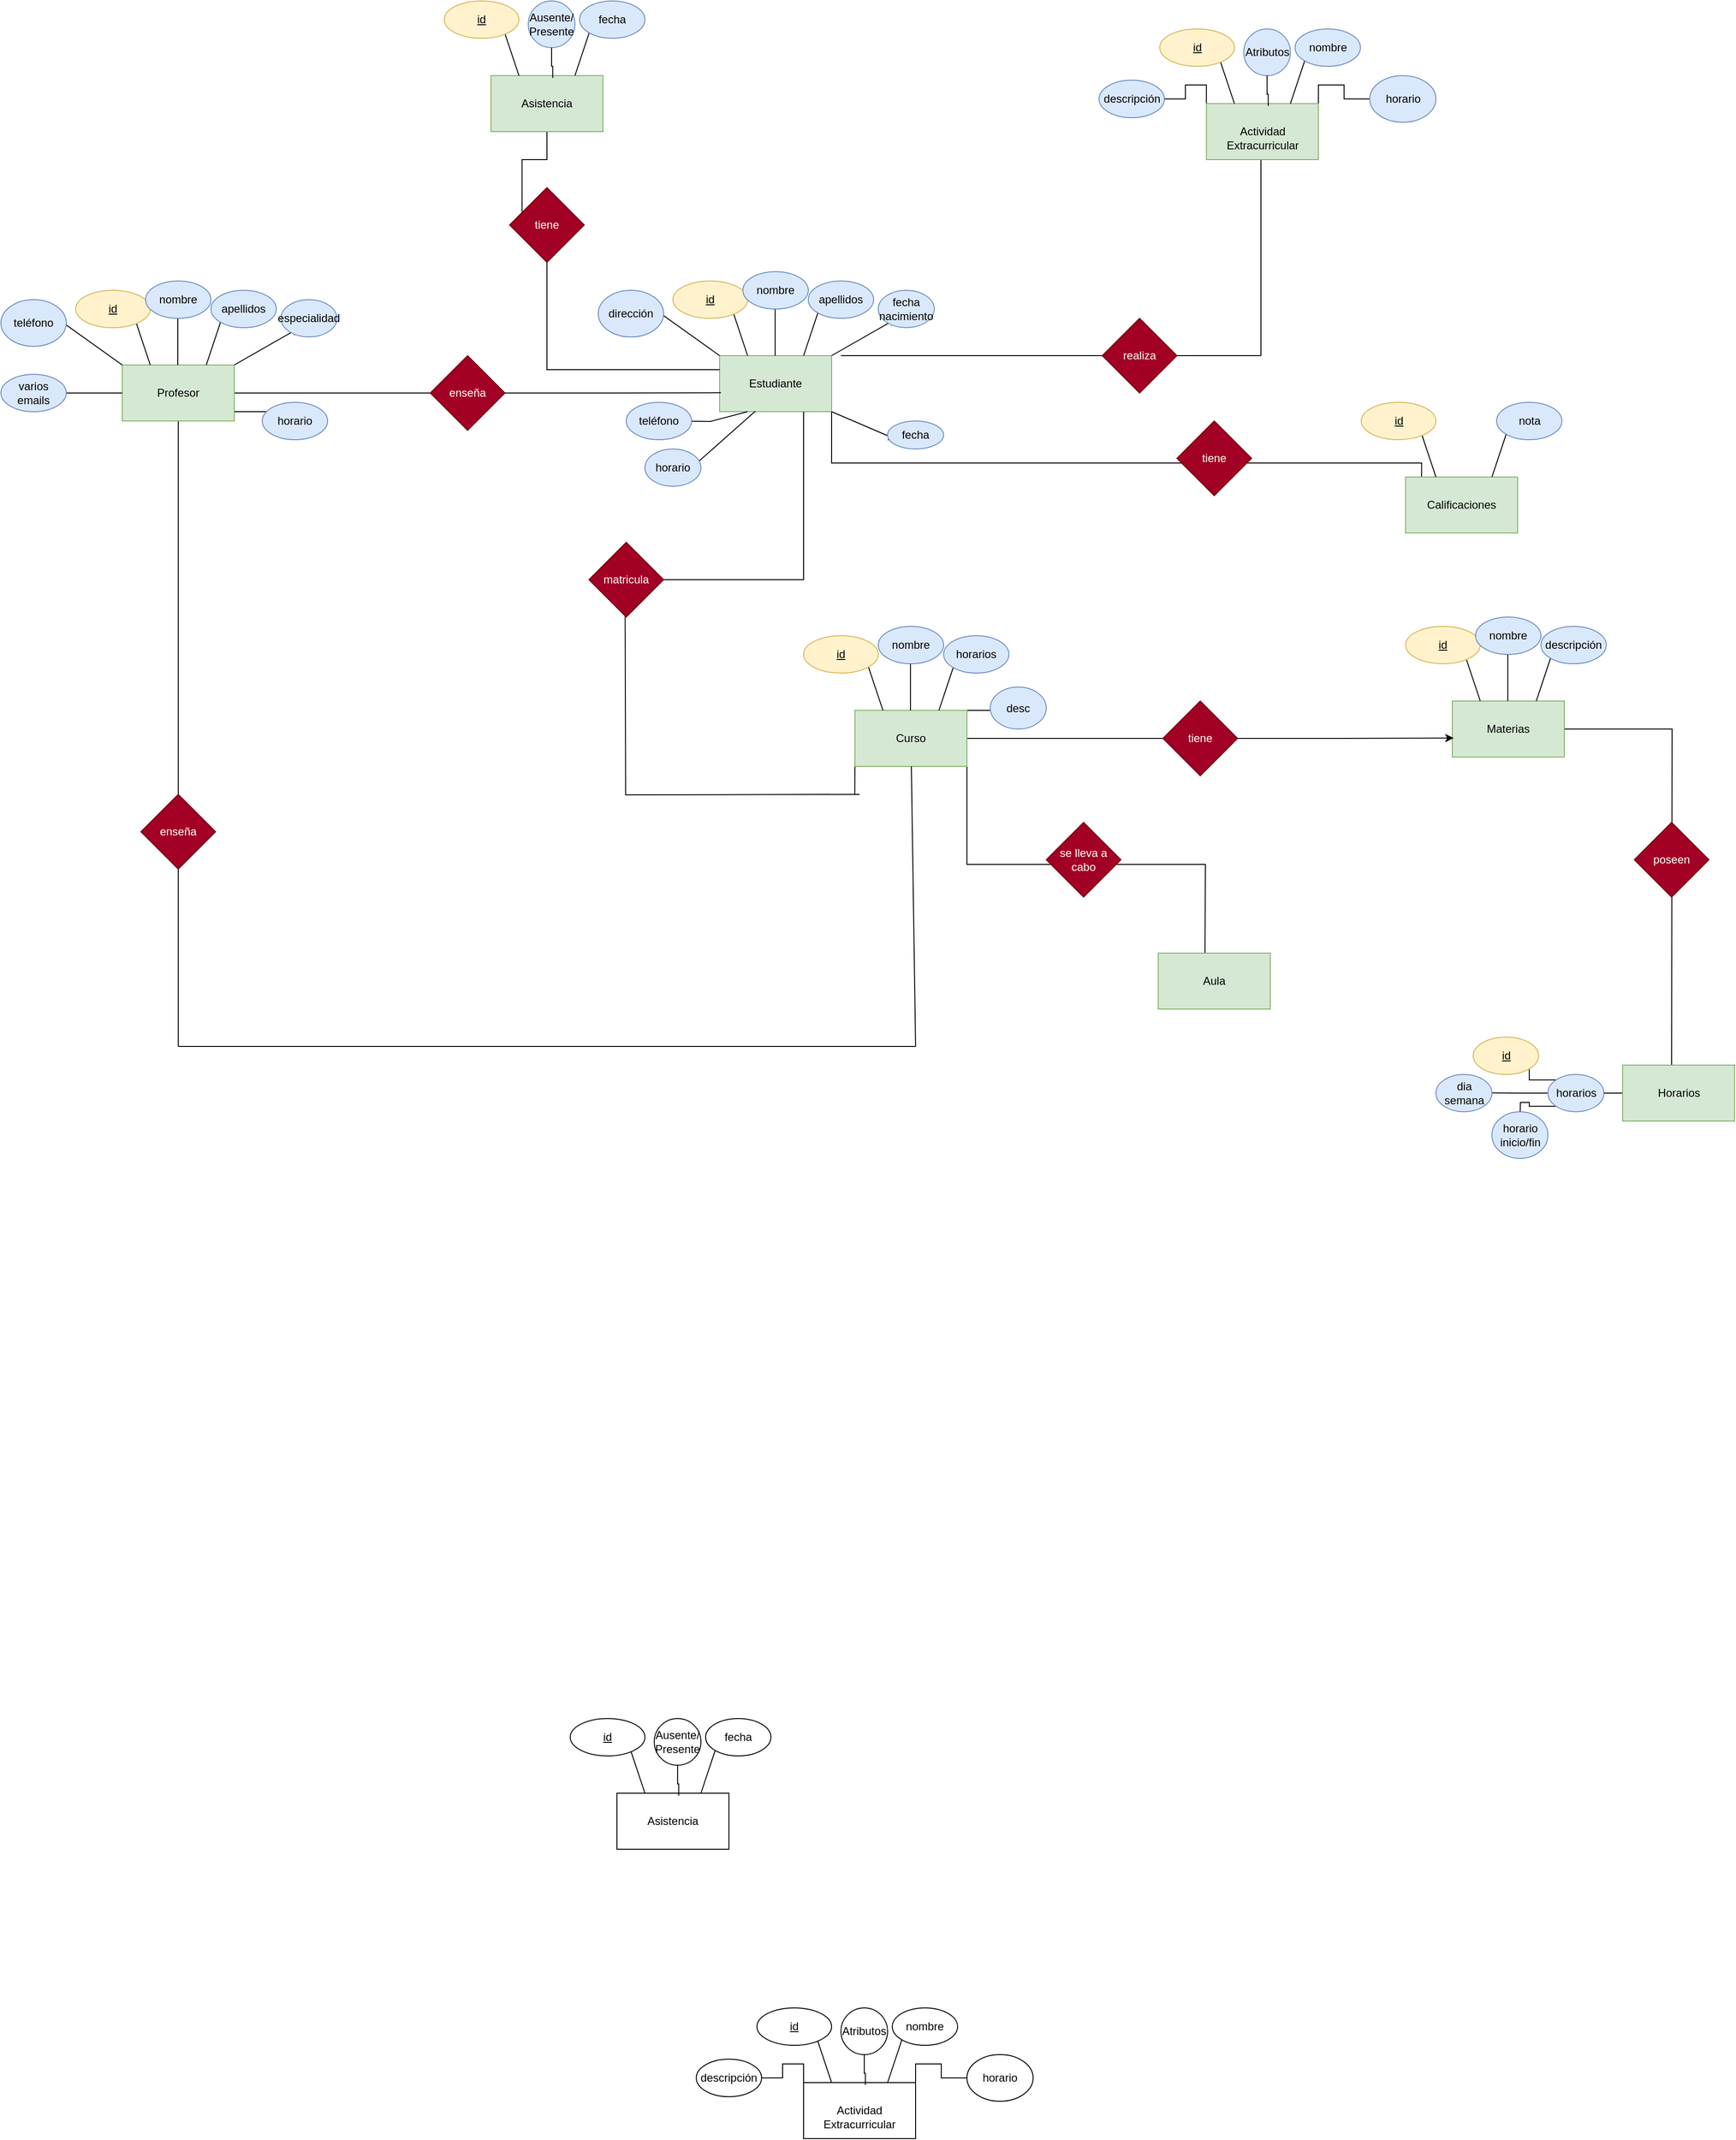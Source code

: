 <mxfile version="22.0.2" type="github">
  <diagram id="R2lEEEUBdFMjLlhIrx00" name="Page-1">
    <mxGraphModel dx="2066" dy="1136" grid="1" gridSize="10" guides="1" tooltips="1" connect="1" arrows="1" fold="1" page="1" pageScale="1" pageWidth="850" pageHeight="1100" math="0" shadow="0" extFonts="Permanent Marker^https://fonts.googleapis.com/css?family=Permanent+Marker">
      <root>
        <mxCell id="0" />
        <mxCell id="1" parent="0" />
        <mxCell id="FUoYG_tJ-KvVAtEUTab9-5" style="edgeStyle=orthogonalEdgeStyle;rounded=0;orthogonalLoop=1;jettySize=auto;html=1;exitX=1;exitY=1;exitDx=0;exitDy=0;" edge="1" parent="1" source="MjhDirLqD0ovsCGgVPhs-2">
          <mxGeometry relative="1" as="geometry">
            <mxPoint x="1661.667" y="700" as="targetPoint" />
          </mxGeometry>
        </mxCell>
        <mxCell id="FUoYG_tJ-KvVAtEUTab9-12" style="edgeStyle=orthogonalEdgeStyle;rounded=0;orthogonalLoop=1;jettySize=auto;html=1;exitX=0;exitY=0.25;exitDx=0;exitDy=0;entryX=0.5;entryY=1;entryDx=0;entryDy=0;endArrow=none;endFill=0;" edge="1" parent="1" source="FUoYG_tJ-KvVAtEUTab9-21" target="FUoYG_tJ-KvVAtEUTab9-14">
          <mxGeometry relative="1" as="geometry">
            <mxPoint x="720" y="370" as="targetPoint" />
          </mxGeometry>
        </mxCell>
        <mxCell id="MjhDirLqD0ovsCGgVPhs-2" value="Estudiante" style="rounded=0;whiteSpace=wrap;html=1;fillColor=#d5e8d4;strokeColor=#82b366;" parent="1" vertex="1">
          <mxGeometry x="910" y="530" width="120" height="60" as="geometry" />
        </mxCell>
        <mxCell id="MjhDirLqD0ovsCGgVPhs-45" value="" style="endArrow=classic;html=1;rounded=0;" parent="1" edge="1">
          <mxGeometry width="50" height="50" relative="1" as="geometry">
            <mxPoint x="940" y="530" as="sourcePoint" />
            <mxPoint x="920" y="470" as="targetPoint" />
          </mxGeometry>
        </mxCell>
        <mxCell id="MjhDirLqD0ovsCGgVPhs-47" value="" style="endArrow=classic;html=1;rounded=0;exitX=0.319;exitY=0.992;exitDx=0;exitDy=0;exitPerimeter=0;" parent="1" source="MjhDirLqD0ovsCGgVPhs-2" edge="1">
          <mxGeometry width="50" height="50" relative="1" as="geometry">
            <mxPoint x="940" y="610" as="sourcePoint" />
            <mxPoint x="880" y="650" as="targetPoint" />
          </mxGeometry>
        </mxCell>
        <mxCell id="MjhDirLqD0ovsCGgVPhs-48" value="" style="endArrow=classic;html=1;rounded=0;exitX=0.25;exitY=1;exitDx=0;exitDy=0;" parent="1" source="MjhDirLqD0ovsCGgVPhs-2" edge="1">
          <mxGeometry width="50" height="50" relative="1" as="geometry">
            <mxPoint x="940" y="600" as="sourcePoint" />
            <mxPoint x="865" y="600" as="targetPoint" />
            <Array as="points">
              <mxPoint x="900" y="600.5" />
            </Array>
          </mxGeometry>
        </mxCell>
        <mxCell id="MjhDirLqD0ovsCGgVPhs-49" value="" style="endArrow=classic;html=1;rounded=0;" parent="1" edge="1">
          <mxGeometry width="50" height="50" relative="1" as="geometry">
            <mxPoint x="910" y="530" as="sourcePoint" />
            <mxPoint x="840" y="480" as="targetPoint" />
          </mxGeometry>
        </mxCell>
        <mxCell id="MjhDirLqD0ovsCGgVPhs-50" value="" style="endArrow=classic;html=1;rounded=0;" parent="1" edge="1">
          <mxGeometry width="50" height="50" relative="1" as="geometry">
            <mxPoint x="1030" y="590" as="sourcePoint" />
            <mxPoint x="1100" y="620" as="targetPoint" />
          </mxGeometry>
        </mxCell>
        <mxCell id="MjhDirLqD0ovsCGgVPhs-52" value="" style="endArrow=classic;html=1;rounded=0;" parent="1" edge="1">
          <mxGeometry width="50" height="50" relative="1" as="geometry">
            <mxPoint x="1030" y="530" as="sourcePoint" />
            <mxPoint x="1100" y="490" as="targetPoint" />
          </mxGeometry>
        </mxCell>
        <mxCell id="MjhDirLqD0ovsCGgVPhs-56" value="" style="endArrow=classic;html=1;rounded=0;" parent="1" edge="1">
          <mxGeometry width="50" height="50" relative="1" as="geometry">
            <mxPoint x="1000" y="530" as="sourcePoint" />
            <mxPoint x="1020" y="470" as="targetPoint" />
          </mxGeometry>
        </mxCell>
        <mxCell id="MjhDirLqD0ovsCGgVPhs-57" value="" style="endArrow=classic;html=1;rounded=0;" parent="1" edge="1">
          <mxGeometry width="50" height="50" relative="1" as="geometry">
            <mxPoint x="969.5" y="530" as="sourcePoint" />
            <mxPoint x="969.5" y="470" as="targetPoint" />
          </mxGeometry>
        </mxCell>
        <mxCell id="MjhDirLqD0ovsCGgVPhs-58" value="&lt;u&gt;id&lt;/u&gt;" style="ellipse;whiteSpace=wrap;html=1;fillColor=#fff2cc;strokeColor=#d6b656;" parent="1" vertex="1">
          <mxGeometry x="860" y="450" width="80" height="40" as="geometry" />
        </mxCell>
        <mxCell id="MjhDirLqD0ovsCGgVPhs-59" value="nombre" style="ellipse;whiteSpace=wrap;html=1;fillColor=#dae8fc;strokeColor=#6c8ebf;" parent="1" vertex="1">
          <mxGeometry x="935" y="440" width="70" height="40" as="geometry" />
        </mxCell>
        <mxCell id="MjhDirLqD0ovsCGgVPhs-60" value="apellidos" style="ellipse;whiteSpace=wrap;html=1;fillColor=#dae8fc;strokeColor=#6c8ebf;" parent="1" vertex="1">
          <mxGeometry x="1005" y="450" width="70" height="40" as="geometry" />
        </mxCell>
        <mxCell id="MjhDirLqD0ovsCGgVPhs-61" value="fecha nacimiento" style="ellipse;whiteSpace=wrap;html=1;fillColor=#dae8fc;strokeColor=#6c8ebf;" parent="1" vertex="1">
          <mxGeometry x="1080" y="460" width="60" height="40" as="geometry" />
        </mxCell>
        <mxCell id="MjhDirLqD0ovsCGgVPhs-63" value="fecha" style="ellipse;whiteSpace=wrap;html=1;fillColor=#dae8fc;strokeColor=#6c8ebf;" parent="1" vertex="1">
          <mxGeometry x="1090" y="600" width="60" height="30" as="geometry" />
        </mxCell>
        <mxCell id="MjhDirLqD0ovsCGgVPhs-64" value="dirección" style="ellipse;whiteSpace=wrap;html=1;fillColor=#dae8fc;strokeColor=#6c8ebf;" parent="1" vertex="1">
          <mxGeometry x="780" y="460" width="70" height="50" as="geometry" />
        </mxCell>
        <mxCell id="MjhDirLqD0ovsCGgVPhs-65" value="teléfono" style="ellipse;whiteSpace=wrap;html=1;fillColor=#dae8fc;strokeColor=#6c8ebf;" parent="1" vertex="1">
          <mxGeometry x="810" y="580" width="70" height="40" as="geometry" />
        </mxCell>
        <mxCell id="MjhDirLqD0ovsCGgVPhs-66" value="horario" style="ellipse;whiteSpace=wrap;html=1;fillColor=#dae8fc;strokeColor=#6c8ebf;" parent="1" vertex="1">
          <mxGeometry x="830" y="630" width="60" height="40" as="geometry" />
        </mxCell>
        <mxCell id="MjhDirLqD0ovsCGgVPhs-110" style="edgeStyle=orthogonalEdgeStyle;rounded=0;orthogonalLoop=1;jettySize=auto;html=1;" parent="1" source="MjhDirLqD0ovsCGgVPhs-89" edge="1">
          <mxGeometry relative="1" as="geometry">
            <mxPoint x="620" y="570" as="targetPoint" />
          </mxGeometry>
        </mxCell>
        <mxCell id="MjhDirLqD0ovsCGgVPhs-261" style="edgeStyle=orthogonalEdgeStyle;rounded=0;orthogonalLoop=1;jettySize=auto;html=1;exitX=0.5;exitY=1;exitDx=0;exitDy=0;endArrow=none;endFill=0;" parent="1" source="MjhDirLqD0ovsCGgVPhs-89" edge="1">
          <mxGeometry relative="1" as="geometry">
            <mxPoint x="330" y="1270" as="targetPoint" />
          </mxGeometry>
        </mxCell>
        <mxCell id="MjhDirLqD0ovsCGgVPhs-89" value="Profesor" style="rounded=0;whiteSpace=wrap;html=1;fillColor=#d5e8d4;strokeColor=#82b366;" parent="1" vertex="1">
          <mxGeometry x="270" y="540" width="120" height="60" as="geometry" />
        </mxCell>
        <mxCell id="MjhDirLqD0ovsCGgVPhs-90" value="" style="endArrow=classic;html=1;rounded=0;" parent="1" edge="1">
          <mxGeometry width="50" height="50" relative="1" as="geometry">
            <mxPoint x="300" y="540" as="sourcePoint" />
            <mxPoint x="280" y="480" as="targetPoint" />
          </mxGeometry>
        </mxCell>
        <mxCell id="MjhDirLqD0ovsCGgVPhs-92" value="" style="endArrow=classic;html=1;rounded=0;" parent="1" edge="1">
          <mxGeometry width="50" height="50" relative="1" as="geometry">
            <mxPoint x="270" y="570" as="sourcePoint" />
            <mxPoint x="195" y="570" as="targetPoint" />
          </mxGeometry>
        </mxCell>
        <mxCell id="MjhDirLqD0ovsCGgVPhs-93" value="" style="endArrow=classic;html=1;rounded=0;" parent="1" edge="1">
          <mxGeometry width="50" height="50" relative="1" as="geometry">
            <mxPoint x="270" y="540" as="sourcePoint" />
            <mxPoint x="200" y="490" as="targetPoint" />
          </mxGeometry>
        </mxCell>
        <mxCell id="MjhDirLqD0ovsCGgVPhs-95" value="" style="endArrow=classic;html=1;rounded=0;" parent="1" edge="1">
          <mxGeometry width="50" height="50" relative="1" as="geometry">
            <mxPoint x="390" y="590" as="sourcePoint" />
            <mxPoint x="460" y="590" as="targetPoint" />
          </mxGeometry>
        </mxCell>
        <mxCell id="MjhDirLqD0ovsCGgVPhs-96" value="" style="endArrow=classic;html=1;rounded=0;" parent="1" edge="1">
          <mxGeometry width="50" height="50" relative="1" as="geometry">
            <mxPoint x="390" y="540" as="sourcePoint" />
            <mxPoint x="460" y="500" as="targetPoint" />
          </mxGeometry>
        </mxCell>
        <mxCell id="MjhDirLqD0ovsCGgVPhs-97" value="" style="endArrow=classic;html=1;rounded=0;" parent="1" edge="1">
          <mxGeometry width="50" height="50" relative="1" as="geometry">
            <mxPoint x="360" y="540" as="sourcePoint" />
            <mxPoint x="380" y="480" as="targetPoint" />
          </mxGeometry>
        </mxCell>
        <mxCell id="MjhDirLqD0ovsCGgVPhs-98" value="" style="endArrow=classic;html=1;rounded=0;" parent="1" edge="1">
          <mxGeometry width="50" height="50" relative="1" as="geometry">
            <mxPoint x="329.5" y="540" as="sourcePoint" />
            <mxPoint x="329.5" y="480" as="targetPoint" />
          </mxGeometry>
        </mxCell>
        <mxCell id="MjhDirLqD0ovsCGgVPhs-99" value="&lt;u&gt;id&lt;/u&gt;" style="ellipse;whiteSpace=wrap;html=1;fillColor=#fff2cc;strokeColor=#d6b656;" parent="1" vertex="1">
          <mxGeometry x="220" y="460" width="80" height="40" as="geometry" />
        </mxCell>
        <mxCell id="MjhDirLqD0ovsCGgVPhs-100" value="nombre" style="ellipse;whiteSpace=wrap;html=1;fillColor=#dae8fc;strokeColor=#6c8ebf;" parent="1" vertex="1">
          <mxGeometry x="295" y="450" width="70" height="40" as="geometry" />
        </mxCell>
        <mxCell id="MjhDirLqD0ovsCGgVPhs-101" value="apellidos" style="ellipse;whiteSpace=wrap;html=1;fillColor=#dae8fc;strokeColor=#6c8ebf;" parent="1" vertex="1">
          <mxGeometry x="365" y="460" width="70" height="40" as="geometry" />
        </mxCell>
        <mxCell id="MjhDirLqD0ovsCGgVPhs-102" value="especialidad" style="ellipse;whiteSpace=wrap;html=1;fillColor=#dae8fc;strokeColor=#6c8ebf;" parent="1" vertex="1">
          <mxGeometry x="440" y="470" width="60" height="40" as="geometry" />
        </mxCell>
        <mxCell id="MjhDirLqD0ovsCGgVPhs-103" value="horario" style="ellipse;whiteSpace=wrap;html=1;fillColor=#dae8fc;strokeColor=#6c8ebf;" parent="1" vertex="1">
          <mxGeometry x="420" y="580" width="70" height="40" as="geometry" />
        </mxCell>
        <mxCell id="MjhDirLqD0ovsCGgVPhs-105" value="teléfono" style="ellipse;whiteSpace=wrap;html=1;fillColor=#dae8fc;strokeColor=#6c8ebf;" parent="1" vertex="1">
          <mxGeometry x="140" y="470" width="70" height="50" as="geometry" />
        </mxCell>
        <mxCell id="MjhDirLqD0ovsCGgVPhs-106" value="varios emails" style="ellipse;whiteSpace=wrap;html=1;fillColor=#dae8fc;strokeColor=#6c8ebf;" parent="1" vertex="1">
          <mxGeometry x="140" y="550" width="70" height="40" as="geometry" />
        </mxCell>
        <mxCell id="MjhDirLqD0ovsCGgVPhs-111" value="enseña" style="rhombus;whiteSpace=wrap;html=1;fillColor=#a20025;fontColor=#ffffff;strokeColor=#6F0000;" parent="1" vertex="1">
          <mxGeometry x="600" y="530" width="80" height="80" as="geometry" />
        </mxCell>
        <mxCell id="MjhDirLqD0ovsCGgVPhs-112" style="edgeStyle=orthogonalEdgeStyle;rounded=0;orthogonalLoop=1;jettySize=auto;html=1;exitX=1;exitY=0.5;exitDx=0;exitDy=0;entryX=0.012;entryY=0.661;entryDx=0;entryDy=0;entryPerimeter=0;endArrow=none;endFill=0;" parent="1" source="MjhDirLqD0ovsCGgVPhs-111" target="MjhDirLqD0ovsCGgVPhs-2" edge="1">
          <mxGeometry relative="1" as="geometry" />
        </mxCell>
        <mxCell id="MjhDirLqD0ovsCGgVPhs-162" value="Calificaciones" style="rounded=0;whiteSpace=wrap;html=1;fillColor=#d5e8d4;strokeColor=#82b366;" parent="1" vertex="1">
          <mxGeometry x="1645" y="660" width="120" height="60" as="geometry" />
        </mxCell>
        <mxCell id="MjhDirLqD0ovsCGgVPhs-174" style="edgeStyle=orthogonalEdgeStyle;rounded=0;orthogonalLoop=1;jettySize=auto;html=1;exitX=0.5;exitY=0;exitDx=0;exitDy=0;" parent="1" source="MjhDirLqD0ovsCGgVPhs-169" edge="1">
          <mxGeometry relative="1" as="geometry">
            <mxPoint x="859.909" y="2070" as="targetPoint" />
          </mxGeometry>
        </mxCell>
        <mxCell id="MjhDirLqD0ovsCGgVPhs-169" value="Asistencia" style="rounded=0;whiteSpace=wrap;html=1;" parent="1" vertex="1">
          <mxGeometry x="800" y="2070" width="120" height="60" as="geometry" />
        </mxCell>
        <mxCell id="MjhDirLqD0ovsCGgVPhs-170" value="" style="endArrow=classic;html=1;rounded=0;" parent="1" edge="1">
          <mxGeometry width="50" height="50" relative="1" as="geometry">
            <mxPoint x="830" y="2070" as="sourcePoint" />
            <mxPoint x="810" y="2010" as="targetPoint" />
          </mxGeometry>
        </mxCell>
        <mxCell id="MjhDirLqD0ovsCGgVPhs-171" value="" style="endArrow=classic;html=1;rounded=0;" parent="1" edge="1">
          <mxGeometry width="50" height="50" relative="1" as="geometry">
            <mxPoint x="890" y="2070" as="sourcePoint" />
            <mxPoint x="910" y="2010" as="targetPoint" />
          </mxGeometry>
        </mxCell>
        <mxCell id="MjhDirLqD0ovsCGgVPhs-172" value="&lt;u&gt;id&lt;/u&gt;" style="ellipse;whiteSpace=wrap;html=1;" parent="1" vertex="1">
          <mxGeometry x="750" y="1990" width="80" height="40" as="geometry" />
        </mxCell>
        <mxCell id="MjhDirLqD0ovsCGgVPhs-173" value="fecha" style="ellipse;whiteSpace=wrap;html=1;" parent="1" vertex="1">
          <mxGeometry x="895" y="1990" width="70" height="40" as="geometry" />
        </mxCell>
        <mxCell id="MjhDirLqD0ovsCGgVPhs-176" value="&lt;div&gt;Ausente/&lt;/div&gt;&lt;div&gt;Presente&lt;br&gt;&lt;/div&gt;" style="ellipse;whiteSpace=wrap;html=1;" parent="1" vertex="1">
          <mxGeometry x="840" y="1990" width="50" height="50" as="geometry" />
        </mxCell>
        <mxCell id="MjhDirLqD0ovsCGgVPhs-177" style="edgeStyle=orthogonalEdgeStyle;rounded=0;orthogonalLoop=1;jettySize=auto;html=1;entryX=0.552;entryY=0.041;entryDx=0;entryDy=0;entryPerimeter=0;endArrow=none;endFill=0;" parent="1" source="MjhDirLqD0ovsCGgVPhs-176" target="MjhDirLqD0ovsCGgVPhs-169" edge="1">
          <mxGeometry relative="1" as="geometry" />
        </mxCell>
        <mxCell id="MjhDirLqD0ovsCGgVPhs-178" style="edgeStyle=orthogonalEdgeStyle;rounded=0;orthogonalLoop=1;jettySize=auto;html=1;exitX=0.5;exitY=0;exitDx=0;exitDy=0;" parent="1" source="MjhDirLqD0ovsCGgVPhs-179" edge="1">
          <mxGeometry relative="1" as="geometry">
            <mxPoint x="1059.909" y="2380" as="targetPoint" />
          </mxGeometry>
        </mxCell>
        <mxCell id="MjhDirLqD0ovsCGgVPhs-186" style="edgeStyle=orthogonalEdgeStyle;rounded=0;orthogonalLoop=1;jettySize=auto;html=1;exitX=0;exitY=0;exitDx=0;exitDy=0;endArrow=none;endFill=0;" parent="1" source="MjhDirLqD0ovsCGgVPhs-179" target="MjhDirLqD0ovsCGgVPhs-189" edge="1">
          <mxGeometry relative="1" as="geometry">
            <mxPoint x="930" y="2379.727" as="targetPoint" />
          </mxGeometry>
        </mxCell>
        <mxCell id="MjhDirLqD0ovsCGgVPhs-187" style="edgeStyle=orthogonalEdgeStyle;rounded=0;orthogonalLoop=1;jettySize=auto;html=1;exitX=1;exitY=0;exitDx=0;exitDy=0;endArrow=none;endFill=0;" parent="1" source="MjhDirLqD0ovsCGgVPhs-179" target="MjhDirLqD0ovsCGgVPhs-188" edge="1">
          <mxGeometry relative="1" as="geometry">
            <mxPoint x="1190.909" y="2370" as="targetPoint" />
          </mxGeometry>
        </mxCell>
        <mxCell id="MjhDirLqD0ovsCGgVPhs-179" value="&lt;div&gt;&lt;br&gt;&lt;/div&gt;&lt;div&gt;Actividad Extracurricular&lt;br&gt;&lt;/div&gt;" style="rounded=0;whiteSpace=wrap;html=1;" parent="1" vertex="1">
          <mxGeometry x="1000" y="2380" width="120" height="60" as="geometry" />
        </mxCell>
        <mxCell id="MjhDirLqD0ovsCGgVPhs-180" value="" style="endArrow=classic;html=1;rounded=0;" parent="1" edge="1">
          <mxGeometry width="50" height="50" relative="1" as="geometry">
            <mxPoint x="1030" y="2380" as="sourcePoint" />
            <mxPoint x="1010" y="2320" as="targetPoint" />
          </mxGeometry>
        </mxCell>
        <mxCell id="MjhDirLqD0ovsCGgVPhs-181" value="" style="endArrow=classic;html=1;rounded=0;" parent="1" edge="1">
          <mxGeometry width="50" height="50" relative="1" as="geometry">
            <mxPoint x="1090" y="2380" as="sourcePoint" />
            <mxPoint x="1110" y="2320" as="targetPoint" />
          </mxGeometry>
        </mxCell>
        <mxCell id="MjhDirLqD0ovsCGgVPhs-182" value="&lt;u&gt;id&lt;/u&gt;" style="ellipse;whiteSpace=wrap;html=1;" parent="1" vertex="1">
          <mxGeometry x="950" y="2300" width="80" height="40" as="geometry" />
        </mxCell>
        <mxCell id="MjhDirLqD0ovsCGgVPhs-183" value="nombre" style="ellipse;whiteSpace=wrap;html=1;" parent="1" vertex="1">
          <mxGeometry x="1095" y="2300" width="70" height="40" as="geometry" />
        </mxCell>
        <mxCell id="MjhDirLqD0ovsCGgVPhs-184" value="&lt;div&gt;Atributos&lt;/div&gt;" style="ellipse;whiteSpace=wrap;html=1;" parent="1" vertex="1">
          <mxGeometry x="1040" y="2300" width="50" height="50" as="geometry" />
        </mxCell>
        <mxCell id="MjhDirLqD0ovsCGgVPhs-185" style="edgeStyle=orthogonalEdgeStyle;rounded=0;orthogonalLoop=1;jettySize=auto;html=1;entryX=0.552;entryY=0.041;entryDx=0;entryDy=0;entryPerimeter=0;endArrow=none;endFill=0;" parent="1" source="MjhDirLqD0ovsCGgVPhs-184" target="MjhDirLqD0ovsCGgVPhs-179" edge="1">
          <mxGeometry relative="1" as="geometry" />
        </mxCell>
        <mxCell id="MjhDirLqD0ovsCGgVPhs-188" value="horario" style="ellipse;whiteSpace=wrap;html=1;" parent="1" vertex="1">
          <mxGeometry x="1175" y="2350" width="70.91" height="50" as="geometry" />
        </mxCell>
        <mxCell id="MjhDirLqD0ovsCGgVPhs-189" value="descripción" style="ellipse;whiteSpace=wrap;html=1;" parent="1" vertex="1">
          <mxGeometry x="885" y="2354.87" width="70" height="40.27" as="geometry" />
        </mxCell>
        <mxCell id="FUoYG_tJ-KvVAtEUTab9-43" style="edgeStyle=orthogonalEdgeStyle;rounded=0;orthogonalLoop=1;jettySize=auto;html=1;" edge="1" parent="1" source="MjhDirLqD0ovsCGgVPhs-226">
          <mxGeometry relative="1" as="geometry">
            <mxPoint x="1930" y="1300" as="targetPoint" />
          </mxGeometry>
        </mxCell>
        <mxCell id="MjhDirLqD0ovsCGgVPhs-226" value="Materias" style="rounded=0;whiteSpace=wrap;html=1;fillColor=#d5e8d4;strokeColor=#82b366;" parent="1" vertex="1">
          <mxGeometry x="1695" y="900" width="120" height="60" as="geometry" />
        </mxCell>
        <mxCell id="MjhDirLqD0ovsCGgVPhs-227" value="" style="endArrow=classic;html=1;rounded=0;" parent="1" edge="1">
          <mxGeometry width="50" height="50" relative="1" as="geometry">
            <mxPoint x="1725" y="900" as="sourcePoint" />
            <mxPoint x="1705" y="840" as="targetPoint" />
          </mxGeometry>
        </mxCell>
        <mxCell id="MjhDirLqD0ovsCGgVPhs-228" value="" style="endArrow=classic;html=1;rounded=0;" parent="1" edge="1">
          <mxGeometry width="50" height="50" relative="1" as="geometry">
            <mxPoint x="1785" y="900" as="sourcePoint" />
            <mxPoint x="1805" y="840" as="targetPoint" />
          </mxGeometry>
        </mxCell>
        <mxCell id="MjhDirLqD0ovsCGgVPhs-229" value="" style="endArrow=classic;html=1;rounded=0;" parent="1" edge="1">
          <mxGeometry width="50" height="50" relative="1" as="geometry">
            <mxPoint x="1754.5" y="900" as="sourcePoint" />
            <mxPoint x="1754.5" y="840" as="targetPoint" />
          </mxGeometry>
        </mxCell>
        <mxCell id="MjhDirLqD0ovsCGgVPhs-230" value="&lt;u&gt;id&lt;/u&gt;" style="ellipse;whiteSpace=wrap;html=1;fillColor=#fff2cc;strokeColor=#d6b656;" parent="1" vertex="1">
          <mxGeometry x="1645" y="820" width="80" height="40" as="geometry" />
        </mxCell>
        <mxCell id="MjhDirLqD0ovsCGgVPhs-231" value="nombre" style="ellipse;whiteSpace=wrap;html=1;fillColor=#dae8fc;strokeColor=#6c8ebf;" parent="1" vertex="1">
          <mxGeometry x="1720" y="810" width="70" height="40" as="geometry" />
        </mxCell>
        <mxCell id="MjhDirLqD0ovsCGgVPhs-232" value="descripción" style="ellipse;whiteSpace=wrap;html=1;fillColor=#dae8fc;strokeColor=#6c8ebf;" parent="1" vertex="1">
          <mxGeometry x="1790" y="820" width="70" height="40" as="geometry" />
        </mxCell>
        <mxCell id="MjhDirLqD0ovsCGgVPhs-233" style="edgeStyle=orthogonalEdgeStyle;rounded=0;orthogonalLoop=1;jettySize=auto;html=1;" parent="1" source="MjhDirLqD0ovsCGgVPhs-236" edge="1">
          <mxGeometry relative="1" as="geometry">
            <mxPoint x="1405" y="940" as="targetPoint" />
          </mxGeometry>
        </mxCell>
        <mxCell id="MjhDirLqD0ovsCGgVPhs-235" style="edgeStyle=orthogonalEdgeStyle;rounded=0;orthogonalLoop=1;jettySize=auto;html=1;exitX=1;exitY=0;exitDx=0;exitDy=0;" parent="1" source="MjhDirLqD0ovsCGgVPhs-236" edge="1">
          <mxGeometry relative="1" as="geometry">
            <mxPoint x="1210" y="909.727" as="targetPoint" />
          </mxGeometry>
        </mxCell>
        <mxCell id="MjhDirLqD0ovsCGgVPhs-255" style="edgeStyle=orthogonalEdgeStyle;rounded=0;orthogonalLoop=1;jettySize=auto;html=1;" parent="1" edge="1">
          <mxGeometry relative="1" as="geometry">
            <mxPoint x="808.75" y="790" as="targetPoint" />
            <mxPoint x="1060" y="1000" as="sourcePoint" />
          </mxGeometry>
        </mxCell>
        <mxCell id="MjhDirLqD0ovsCGgVPhs-258" style="edgeStyle=orthogonalEdgeStyle;rounded=0;orthogonalLoop=1;jettySize=auto;html=1;exitX=0;exitY=1;exitDx=0;exitDy=0;endArrow=none;endFill=0;" parent="1" source="MjhDirLqD0ovsCGgVPhs-236" edge="1">
          <mxGeometry relative="1" as="geometry">
            <mxPoint x="1054.818" y="1000" as="targetPoint" />
          </mxGeometry>
        </mxCell>
        <mxCell id="FUoYG_tJ-KvVAtEUTab9-1" style="edgeStyle=orthogonalEdgeStyle;rounded=0;orthogonalLoop=1;jettySize=auto;html=1;exitX=1;exitY=1;exitDx=0;exitDy=0;" edge="1" parent="1" source="MjhDirLqD0ovsCGgVPhs-236">
          <mxGeometry relative="1" as="geometry">
            <mxPoint x="1430" y="1180" as="targetPoint" />
          </mxGeometry>
        </mxCell>
        <mxCell id="MjhDirLqD0ovsCGgVPhs-236" value="Curso" style="rounded=0;whiteSpace=wrap;html=1;fillColor=#d5e8d4;strokeColor=#82b366;" parent="1" vertex="1">
          <mxGeometry x="1055" y="910" width="120" height="60" as="geometry" />
        </mxCell>
        <mxCell id="MjhDirLqD0ovsCGgVPhs-237" value="" style="endArrow=classic;html=1;rounded=0;" parent="1" edge="1">
          <mxGeometry width="50" height="50" relative="1" as="geometry">
            <mxPoint x="1085" y="910" as="sourcePoint" />
            <mxPoint x="1065" y="850" as="targetPoint" />
          </mxGeometry>
        </mxCell>
        <mxCell id="MjhDirLqD0ovsCGgVPhs-238" value="" style="endArrow=classic;html=1;rounded=0;" parent="1" edge="1">
          <mxGeometry width="50" height="50" relative="1" as="geometry">
            <mxPoint x="1145" y="910" as="sourcePoint" />
            <mxPoint x="1165" y="850" as="targetPoint" />
          </mxGeometry>
        </mxCell>
        <mxCell id="MjhDirLqD0ovsCGgVPhs-239" value="" style="endArrow=classic;html=1;rounded=0;" parent="1" edge="1">
          <mxGeometry width="50" height="50" relative="1" as="geometry">
            <mxPoint x="1114.5" y="910" as="sourcePoint" />
            <mxPoint x="1114.5" y="850" as="targetPoint" />
          </mxGeometry>
        </mxCell>
        <mxCell id="MjhDirLqD0ovsCGgVPhs-240" value="&lt;u&gt;id&lt;/u&gt;" style="ellipse;whiteSpace=wrap;html=1;fillColor=#fff2cc;strokeColor=#d6b656;" parent="1" vertex="1">
          <mxGeometry x="1000" y="830" width="80" height="40" as="geometry" />
        </mxCell>
        <mxCell id="MjhDirLqD0ovsCGgVPhs-241" value="nombre" style="ellipse;whiteSpace=wrap;html=1;fillColor=#dae8fc;strokeColor=#6c8ebf;" parent="1" vertex="1">
          <mxGeometry x="1080" y="820" width="70" height="40" as="geometry" />
        </mxCell>
        <mxCell id="MjhDirLqD0ovsCGgVPhs-242" value="horarios" style="ellipse;whiteSpace=wrap;html=1;fillColor=#dae8fc;strokeColor=#6c8ebf;" parent="1" vertex="1">
          <mxGeometry x="1150" y="830" width="70" height="40" as="geometry" />
        </mxCell>
        <mxCell id="MjhDirLqD0ovsCGgVPhs-243" value="tiene" style="rhombus;whiteSpace=wrap;html=1;fillColor=#a20025;fontColor=#ffffff;strokeColor=#6F0000;" parent="1" vertex="1">
          <mxGeometry x="1385" y="900" width="80" height="80" as="geometry" />
        </mxCell>
        <mxCell id="MjhDirLqD0ovsCGgVPhs-244" style="edgeStyle=orthogonalEdgeStyle;rounded=0;orthogonalLoop=1;jettySize=auto;html=1;exitX=1;exitY=0.5;exitDx=0;exitDy=0;entryX=0.012;entryY=0.661;entryDx=0;entryDy=0;entryPerimeter=0;" parent="1" source="MjhDirLqD0ovsCGgVPhs-243" target="MjhDirLqD0ovsCGgVPhs-226" edge="1">
          <mxGeometry relative="1" as="geometry" />
        </mxCell>
        <mxCell id="MjhDirLqD0ovsCGgVPhs-245" value="desc" style="ellipse;whiteSpace=wrap;html=1;fillColor=#dae8fc;strokeColor=#6c8ebf;" parent="1" vertex="1">
          <mxGeometry x="1200" y="885" width="60" height="45" as="geometry" />
        </mxCell>
        <mxCell id="MjhDirLqD0ovsCGgVPhs-253" value="" style="endArrow=none;html=1;rounded=0;" parent="1" target="MjhDirLqD0ovsCGgVPhs-236" edge="1">
          <mxGeometry width="50" height="50" relative="1" as="geometry">
            <mxPoint x="1120" y="1270" as="sourcePoint" />
            <mxPoint x="1110" y="980" as="targetPoint" />
          </mxGeometry>
        </mxCell>
        <mxCell id="MjhDirLqD0ovsCGgVPhs-260" style="edgeStyle=orthogonalEdgeStyle;rounded=0;orthogonalLoop=1;jettySize=auto;html=1;exitX=1;exitY=0.5;exitDx=0;exitDy=0;entryX=0.75;entryY=1;entryDx=0;entryDy=0;endArrow=none;endFill=0;" parent="1" source="MjhDirLqD0ovsCGgVPhs-259" target="MjhDirLqD0ovsCGgVPhs-2" edge="1">
          <mxGeometry relative="1" as="geometry">
            <mxPoint x="1020" y="770.778" as="targetPoint" />
          </mxGeometry>
        </mxCell>
        <mxCell id="MjhDirLqD0ovsCGgVPhs-259" value="matricula" style="rhombus;whiteSpace=wrap;html=1;fillColor=#a20025;fontColor=#ffffff;strokeColor=#6F0000;" parent="1" vertex="1">
          <mxGeometry x="770" y="730" width="80" height="80" as="geometry" />
        </mxCell>
        <mxCell id="MjhDirLqD0ovsCGgVPhs-264" value="" style="endArrow=none;html=1;rounded=0;" parent="1" edge="1">
          <mxGeometry width="50" height="50" relative="1" as="geometry">
            <mxPoint x="330" y="1270" as="sourcePoint" />
            <mxPoint x="1120" y="1270" as="targetPoint" />
          </mxGeometry>
        </mxCell>
        <mxCell id="MjhDirLqD0ovsCGgVPhs-265" value="enseña" style="rhombus;whiteSpace=wrap;html=1;fillColor=#a20025;fontColor=#ffffff;strokeColor=#6F0000;" parent="1" vertex="1">
          <mxGeometry x="290" y="1000" width="80" height="80" as="geometry" />
        </mxCell>
        <mxCell id="FUoYG_tJ-KvVAtEUTab9-2" value="se lleva a cabo" style="rhombus;whiteSpace=wrap;html=1;fillColor=#a20025;fontColor=#ffffff;strokeColor=#6F0000;" vertex="1" parent="1">
          <mxGeometry x="1260" y="1030" width="80" height="80" as="geometry" />
        </mxCell>
        <mxCell id="FUoYG_tJ-KvVAtEUTab9-3" value="Aula" style="rounded=0;whiteSpace=wrap;html=1;fillColor=#d5e8d4;strokeColor=#82b366;" vertex="1" parent="1">
          <mxGeometry x="1380" y="1170" width="120" height="60" as="geometry" />
        </mxCell>
        <mxCell id="FUoYG_tJ-KvVAtEUTab9-6" value="" style="endArrow=classic;html=1;rounded=0;" edge="1" parent="1">
          <mxGeometry width="50" height="50" relative="1" as="geometry">
            <mxPoint x="1677.5" y="660" as="sourcePoint" />
            <mxPoint x="1657.5" y="600" as="targetPoint" />
          </mxGeometry>
        </mxCell>
        <mxCell id="FUoYG_tJ-KvVAtEUTab9-7" value="" style="endArrow=classic;html=1;rounded=0;" edge="1" parent="1">
          <mxGeometry width="50" height="50" relative="1" as="geometry">
            <mxPoint x="1737.5" y="660" as="sourcePoint" />
            <mxPoint x="1757.5" y="600" as="targetPoint" />
          </mxGeometry>
        </mxCell>
        <mxCell id="FUoYG_tJ-KvVAtEUTab9-8" value="&lt;u&gt;id&lt;/u&gt;" style="ellipse;whiteSpace=wrap;html=1;fillColor=#fff2cc;strokeColor=#d6b656;" vertex="1" parent="1">
          <mxGeometry x="1597.5" y="580" width="80" height="40" as="geometry" />
        </mxCell>
        <mxCell id="FUoYG_tJ-KvVAtEUTab9-9" value="nota" style="ellipse;whiteSpace=wrap;html=1;fillColor=#dae8fc;strokeColor=#6c8ebf;" vertex="1" parent="1">
          <mxGeometry x="1742.5" y="580" width="70" height="40" as="geometry" />
        </mxCell>
        <mxCell id="FUoYG_tJ-KvVAtEUTab9-11" value="tiene" style="rhombus;whiteSpace=wrap;html=1;fillColor=#a20025;fontColor=#ffffff;strokeColor=#6F0000;" vertex="1" parent="1">
          <mxGeometry x="1400" y="600" width="80" height="80" as="geometry" />
        </mxCell>
        <mxCell id="FUoYG_tJ-KvVAtEUTab9-13" style="edgeStyle=orthogonalEdgeStyle;rounded=0;orthogonalLoop=1;jettySize=auto;html=1;exitX=0.5;exitY=0;exitDx=0;exitDy=0;" edge="1" source="FUoYG_tJ-KvVAtEUTab9-14" parent="1">
          <mxGeometry relative="1" as="geometry">
            <mxPoint x="724.909" y="230" as="targetPoint" />
          </mxGeometry>
        </mxCell>
        <mxCell id="FUoYG_tJ-KvVAtEUTab9-14" value="Asistencia" style="rounded=0;whiteSpace=wrap;html=1;fillColor=#d5e8d4;strokeColor=#82b366;" vertex="1" parent="1">
          <mxGeometry x="665" y="230" width="120" height="60" as="geometry" />
        </mxCell>
        <mxCell id="FUoYG_tJ-KvVAtEUTab9-15" value="" style="endArrow=classic;html=1;rounded=0;" edge="1" parent="1">
          <mxGeometry width="50" height="50" relative="1" as="geometry">
            <mxPoint x="695" y="230" as="sourcePoint" />
            <mxPoint x="675" y="170" as="targetPoint" />
          </mxGeometry>
        </mxCell>
        <mxCell id="FUoYG_tJ-KvVAtEUTab9-16" value="" style="endArrow=classic;html=1;rounded=0;" edge="1" parent="1">
          <mxGeometry width="50" height="50" relative="1" as="geometry">
            <mxPoint x="755" y="230" as="sourcePoint" />
            <mxPoint x="775" y="170" as="targetPoint" />
          </mxGeometry>
        </mxCell>
        <mxCell id="FUoYG_tJ-KvVAtEUTab9-17" value="&lt;u&gt;id&lt;/u&gt;" style="ellipse;whiteSpace=wrap;html=1;fillColor=#fff2cc;strokeColor=#d6b656;" vertex="1" parent="1">
          <mxGeometry x="615" y="150" width="80" height="40" as="geometry" />
        </mxCell>
        <mxCell id="FUoYG_tJ-KvVAtEUTab9-18" value="fecha" style="ellipse;whiteSpace=wrap;html=1;fillColor=#dae8fc;strokeColor=#6c8ebf;" vertex="1" parent="1">
          <mxGeometry x="760" y="150" width="70" height="40" as="geometry" />
        </mxCell>
        <mxCell id="FUoYG_tJ-KvVAtEUTab9-19" value="&lt;div&gt;Ausente/&lt;/div&gt;&lt;div&gt;Presente&lt;br&gt;&lt;/div&gt;" style="ellipse;whiteSpace=wrap;html=1;fillColor=#dae8fc;strokeColor=#6c8ebf;" vertex="1" parent="1">
          <mxGeometry x="705" y="150" width="50" height="50" as="geometry" />
        </mxCell>
        <mxCell id="FUoYG_tJ-KvVAtEUTab9-20" style="edgeStyle=orthogonalEdgeStyle;rounded=0;orthogonalLoop=1;jettySize=auto;html=1;entryX=0.552;entryY=0.041;entryDx=0;entryDy=0;entryPerimeter=0;endArrow=none;endFill=0;" edge="1" source="FUoYG_tJ-KvVAtEUTab9-19" target="FUoYG_tJ-KvVAtEUTab9-14" parent="1">
          <mxGeometry relative="1" as="geometry" />
        </mxCell>
        <mxCell id="FUoYG_tJ-KvVAtEUTab9-22" value="" style="edgeStyle=orthogonalEdgeStyle;rounded=0;orthogonalLoop=1;jettySize=auto;html=1;exitX=0;exitY=0.25;exitDx=0;exitDy=0;entryX=0.5;entryY=1;entryDx=0;entryDy=0;endArrow=none;endFill=0;" edge="1" parent="1" source="MjhDirLqD0ovsCGgVPhs-2" target="FUoYG_tJ-KvVAtEUTab9-21">
          <mxGeometry relative="1" as="geometry">
            <mxPoint x="725" y="290" as="targetPoint" />
            <mxPoint x="910" y="545" as="sourcePoint" />
          </mxGeometry>
        </mxCell>
        <mxCell id="FUoYG_tJ-KvVAtEUTab9-21" value="tiene" style="rhombus;whiteSpace=wrap;html=1;fillColor=#a20025;fontColor=#ffffff;strokeColor=#6F0000;" vertex="1" parent="1">
          <mxGeometry x="685" y="350" width="80" height="80" as="geometry" />
        </mxCell>
        <mxCell id="FUoYG_tJ-KvVAtEUTab9-25" value="" style="endArrow=none;html=1;rounded=0;" edge="1" parent="1">
          <mxGeometry width="50" height="50" relative="1" as="geometry">
            <mxPoint x="1490" y="530" as="sourcePoint" />
            <mxPoint x="1040" y="530" as="targetPoint" />
          </mxGeometry>
        </mxCell>
        <mxCell id="FUoYG_tJ-KvVAtEUTab9-26" value="" style="endArrow=none;html=1;rounded=0;" edge="1" parent="1">
          <mxGeometry width="50" height="50" relative="1" as="geometry">
            <mxPoint x="1490" y="530" as="sourcePoint" />
            <mxPoint x="1490" y="320" as="targetPoint" />
            <Array as="points">
              <mxPoint x="1490" y="470" />
            </Array>
          </mxGeometry>
        </mxCell>
        <mxCell id="FUoYG_tJ-KvVAtEUTab9-27" value="realiza" style="rhombus;whiteSpace=wrap;html=1;fillColor=#a20025;fontColor=#ffffff;strokeColor=#6F0000;" vertex="1" parent="1">
          <mxGeometry x="1320" y="490" width="80" height="80" as="geometry" />
        </mxCell>
        <mxCell id="FUoYG_tJ-KvVAtEUTab9-28" style="edgeStyle=orthogonalEdgeStyle;rounded=0;orthogonalLoop=1;jettySize=auto;html=1;exitX=0.5;exitY=0;exitDx=0;exitDy=0;" edge="1" source="FUoYG_tJ-KvVAtEUTab9-31" parent="1">
          <mxGeometry relative="1" as="geometry">
            <mxPoint x="1491.499" y="260" as="targetPoint" />
          </mxGeometry>
        </mxCell>
        <mxCell id="FUoYG_tJ-KvVAtEUTab9-29" style="edgeStyle=orthogonalEdgeStyle;rounded=0;orthogonalLoop=1;jettySize=auto;html=1;exitX=0;exitY=0;exitDx=0;exitDy=0;endArrow=none;endFill=0;" edge="1" source="FUoYG_tJ-KvVAtEUTab9-31" target="FUoYG_tJ-KvVAtEUTab9-39" parent="1">
          <mxGeometry relative="1" as="geometry">
            <mxPoint x="1361.59" y="259.727" as="targetPoint" />
          </mxGeometry>
        </mxCell>
        <mxCell id="FUoYG_tJ-KvVAtEUTab9-30" style="edgeStyle=orthogonalEdgeStyle;rounded=0;orthogonalLoop=1;jettySize=auto;html=1;exitX=1;exitY=0;exitDx=0;exitDy=0;endArrow=none;endFill=0;" edge="1" source="FUoYG_tJ-KvVAtEUTab9-31" target="FUoYG_tJ-KvVAtEUTab9-38" parent="1">
          <mxGeometry relative="1" as="geometry">
            <mxPoint x="1622.499" y="250" as="targetPoint" />
          </mxGeometry>
        </mxCell>
        <mxCell id="FUoYG_tJ-KvVAtEUTab9-31" value="&lt;div&gt;&lt;br&gt;&lt;/div&gt;&lt;div&gt;Actividad Extracurricular&lt;br&gt;&lt;/div&gt;" style="rounded=0;whiteSpace=wrap;html=1;fillColor=#d5e8d4;strokeColor=#82b366;" vertex="1" parent="1">
          <mxGeometry x="1431.59" y="260" width="120" height="60" as="geometry" />
        </mxCell>
        <mxCell id="FUoYG_tJ-KvVAtEUTab9-32" value="" style="endArrow=classic;html=1;rounded=0;" edge="1" parent="1">
          <mxGeometry width="50" height="50" relative="1" as="geometry">
            <mxPoint x="1461.59" y="260" as="sourcePoint" />
            <mxPoint x="1441.59" y="200" as="targetPoint" />
          </mxGeometry>
        </mxCell>
        <mxCell id="FUoYG_tJ-KvVAtEUTab9-33" value="" style="endArrow=classic;html=1;rounded=0;" edge="1" parent="1">
          <mxGeometry width="50" height="50" relative="1" as="geometry">
            <mxPoint x="1521.59" y="260" as="sourcePoint" />
            <mxPoint x="1541.59" y="200" as="targetPoint" />
          </mxGeometry>
        </mxCell>
        <mxCell id="FUoYG_tJ-KvVAtEUTab9-34" value="&lt;u&gt;id&lt;/u&gt;" style="ellipse;whiteSpace=wrap;html=1;fillColor=#fff2cc;strokeColor=#d6b656;" vertex="1" parent="1">
          <mxGeometry x="1381.59" y="180" width="80" height="40" as="geometry" />
        </mxCell>
        <mxCell id="FUoYG_tJ-KvVAtEUTab9-35" value="nombre" style="ellipse;whiteSpace=wrap;html=1;fillColor=#dae8fc;strokeColor=#6c8ebf;" vertex="1" parent="1">
          <mxGeometry x="1526.59" y="180" width="70" height="40" as="geometry" />
        </mxCell>
        <mxCell id="FUoYG_tJ-KvVAtEUTab9-36" value="&lt;div&gt;Atributos&lt;/div&gt;" style="ellipse;whiteSpace=wrap;html=1;fillColor=#dae8fc;strokeColor=#6c8ebf;" vertex="1" parent="1">
          <mxGeometry x="1471.59" y="180" width="50" height="50" as="geometry" />
        </mxCell>
        <mxCell id="FUoYG_tJ-KvVAtEUTab9-37" style="edgeStyle=orthogonalEdgeStyle;rounded=0;orthogonalLoop=1;jettySize=auto;html=1;entryX=0.552;entryY=0.041;entryDx=0;entryDy=0;entryPerimeter=0;endArrow=none;endFill=0;" edge="1" source="FUoYG_tJ-KvVAtEUTab9-36" target="FUoYG_tJ-KvVAtEUTab9-31" parent="1">
          <mxGeometry relative="1" as="geometry" />
        </mxCell>
        <mxCell id="FUoYG_tJ-KvVAtEUTab9-38" value="horario" style="ellipse;whiteSpace=wrap;html=1;fillColor=#dae8fc;strokeColor=#6c8ebf;" vertex="1" parent="1">
          <mxGeometry x="1606.59" y="230" width="70.91" height="50" as="geometry" />
        </mxCell>
        <mxCell id="FUoYG_tJ-KvVAtEUTab9-39" value="descripción" style="ellipse;whiteSpace=wrap;html=1;fillColor=#dae8fc;strokeColor=#6c8ebf;" vertex="1" parent="1">
          <mxGeometry x="1316.59" y="234.87" width="70" height="40.27" as="geometry" />
        </mxCell>
        <mxCell id="FUoYG_tJ-KvVAtEUTab9-54" value="poseen" style="rhombus;whiteSpace=wrap;html=1;fillColor=#a20025;fontColor=#ffffff;strokeColor=#6F0000;" vertex="1" parent="1">
          <mxGeometry x="1890" y="1030" width="80" height="80" as="geometry" />
        </mxCell>
        <mxCell id="FUoYG_tJ-KvVAtEUTab9-55" style="edgeStyle=orthogonalEdgeStyle;rounded=0;orthogonalLoop=1;jettySize=auto;html=1;exitX=0;exitY=0;exitDx=0;exitDy=0;" edge="1" source="FUoYG_tJ-KvVAtEUTab9-58" target="FUoYG_tJ-KvVAtEUTab9-59" parent="1">
          <mxGeometry relative="1" as="geometry">
            <mxPoint x="1767.5" y="1306.091" as="targetPoint" />
          </mxGeometry>
        </mxCell>
        <mxCell id="FUoYG_tJ-KvVAtEUTab9-56" style="edgeStyle=orthogonalEdgeStyle;rounded=0;orthogonalLoop=1;jettySize=auto;html=1;exitX=0;exitY=0.5;exitDx=0;exitDy=0;" edge="1" source="FUoYG_tJ-KvVAtEUTab9-58" parent="1">
          <mxGeometry relative="1" as="geometry">
            <mxPoint x="1727.5" y="1319.727" as="targetPoint" />
          </mxGeometry>
        </mxCell>
        <mxCell id="FUoYG_tJ-KvVAtEUTab9-57" style="edgeStyle=orthogonalEdgeStyle;rounded=0;orthogonalLoop=1;jettySize=auto;html=1;exitX=0;exitY=1;exitDx=0;exitDy=0;" edge="1" source="FUoYG_tJ-KvVAtEUTab9-58" parent="1">
          <mxGeometry relative="1" as="geometry">
            <mxPoint x="1767.5" y="1350" as="targetPoint" />
          </mxGeometry>
        </mxCell>
        <mxCell id="FUoYG_tJ-KvVAtEUTab9-58" value="horarios" style="ellipse;whiteSpace=wrap;html=1;fillColor=#dae8fc;strokeColor=#6c8ebf;" vertex="1" parent="1">
          <mxGeometry x="1797.5" y="1300" width="60" height="40" as="geometry" />
        </mxCell>
        <mxCell id="FUoYG_tJ-KvVAtEUTab9-59" value="&lt;u&gt;id&lt;/u&gt;" style="ellipse;whiteSpace=wrap;html=1;fillColor=#fff2cc;strokeColor=#d6b656;" vertex="1" parent="1">
          <mxGeometry x="1717.5" y="1260" width="70" height="40" as="geometry" />
        </mxCell>
        <mxCell id="FUoYG_tJ-KvVAtEUTab9-60" value="dia semana" style="ellipse;whiteSpace=wrap;html=1;fillColor=#dae8fc;strokeColor=#6c8ebf;" vertex="1" parent="1">
          <mxGeometry x="1677.5" y="1300" width="60" height="40" as="geometry" />
        </mxCell>
        <mxCell id="FUoYG_tJ-KvVAtEUTab9-61" value="horario inicio/fin" style="ellipse;whiteSpace=wrap;html=1;fillColor=#dae8fc;strokeColor=#6c8ebf;" vertex="1" parent="1">
          <mxGeometry x="1737.5" y="1340" width="60" height="50" as="geometry" />
        </mxCell>
        <mxCell id="FUoYG_tJ-KvVAtEUTab9-62" style="edgeStyle=orthogonalEdgeStyle;rounded=0;orthogonalLoop=1;jettySize=auto;html=1;exitX=0;exitY=0.5;exitDx=0;exitDy=0;entryX=1;entryY=0.5;entryDx=0;entryDy=0;endArrow=none;endFill=0;" edge="1" source="FUoYG_tJ-KvVAtEUTab9-63" target="FUoYG_tJ-KvVAtEUTab9-58" parent="1">
          <mxGeometry relative="1" as="geometry" />
        </mxCell>
        <mxCell id="FUoYG_tJ-KvVAtEUTab9-63" value="Horarios" style="rounded=0;whiteSpace=wrap;html=1;fillColor=#d5e8d4;strokeColor=#82b366;" vertex="1" parent="1">
          <mxGeometry x="1877.5" y="1290" width="120" height="60" as="geometry" />
        </mxCell>
      </root>
    </mxGraphModel>
  </diagram>
</mxfile>
